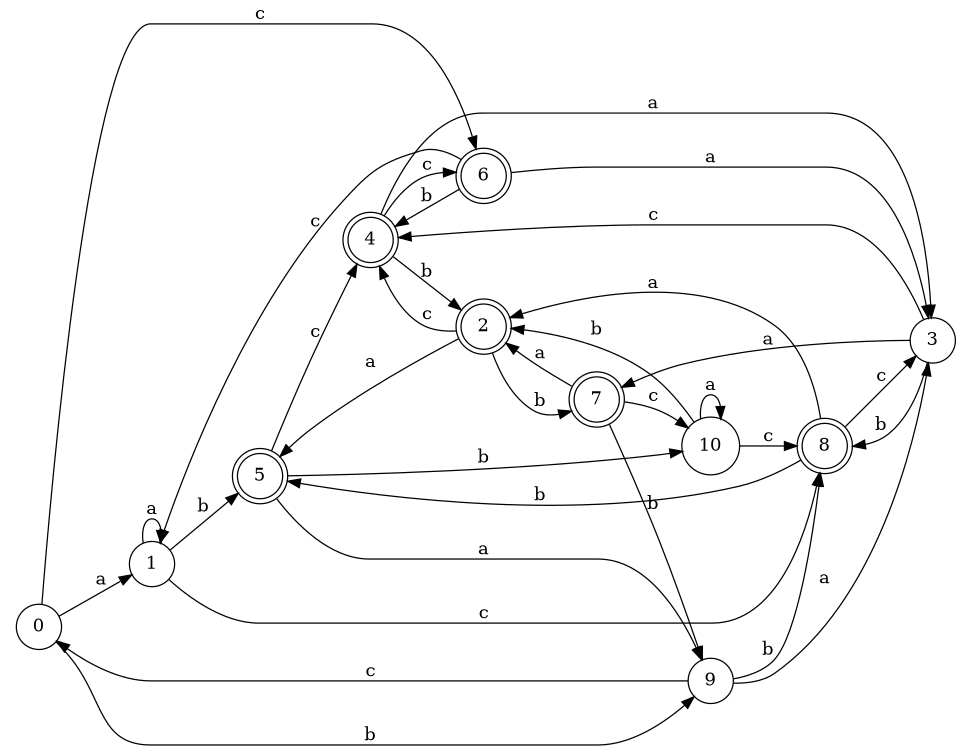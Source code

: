 digraph n9_10 {
__start0 [label="" shape="none"];

rankdir=LR;
size="8,5";

s0 [style="filled", color="black", fillcolor="white" shape="circle", label="0"];
s1 [style="filled", color="black", fillcolor="white" shape="circle", label="1"];
s2 [style="rounded,filled", color="black", fillcolor="white" shape="doublecircle", label="2"];
s3 [style="filled", color="black", fillcolor="white" shape="circle", label="3"];
s4 [style="rounded,filled", color="black", fillcolor="white" shape="doublecircle", label="4"];
s5 [style="rounded,filled", color="black", fillcolor="white" shape="doublecircle", label="5"];
s6 [style="rounded,filled", color="black", fillcolor="white" shape="doublecircle", label="6"];
s7 [style="rounded,filled", color="black", fillcolor="white" shape="doublecircle", label="7"];
s8 [style="rounded,filled", color="black", fillcolor="white" shape="doublecircle", label="8"];
s9 [style="filled", color="black", fillcolor="white" shape="circle", label="9"];
s10 [style="filled", color="black", fillcolor="white" shape="circle", label="10"];
s0 -> s1 [label="a"];
s0 -> s9 [label="b"];
s0 -> s6 [label="c"];
s1 -> s1 [label="a"];
s1 -> s5 [label="b"];
s1 -> s8 [label="c"];
s2 -> s5 [label="a"];
s2 -> s7 [label="b"];
s2 -> s4 [label="c"];
s3 -> s7 [label="a"];
s3 -> s8 [label="b"];
s3 -> s4 [label="c"];
s4 -> s3 [label="a"];
s4 -> s2 [label="b"];
s4 -> s6 [label="c"];
s5 -> s9 [label="a"];
s5 -> s10 [label="b"];
s5 -> s4 [label="c"];
s6 -> s3 [label="a"];
s6 -> s4 [label="b"];
s6 -> s1 [label="c"];
s7 -> s2 [label="a"];
s7 -> s9 [label="b"];
s7 -> s10 [label="c"];
s8 -> s2 [label="a"];
s8 -> s5 [label="b"];
s8 -> s3 [label="c"];
s9 -> s3 [label="a"];
s9 -> s8 [label="b"];
s9 -> s0 [label="c"];
s10 -> s10 [label="a"];
s10 -> s2 [label="b"];
s10 -> s8 [label="c"];

}
